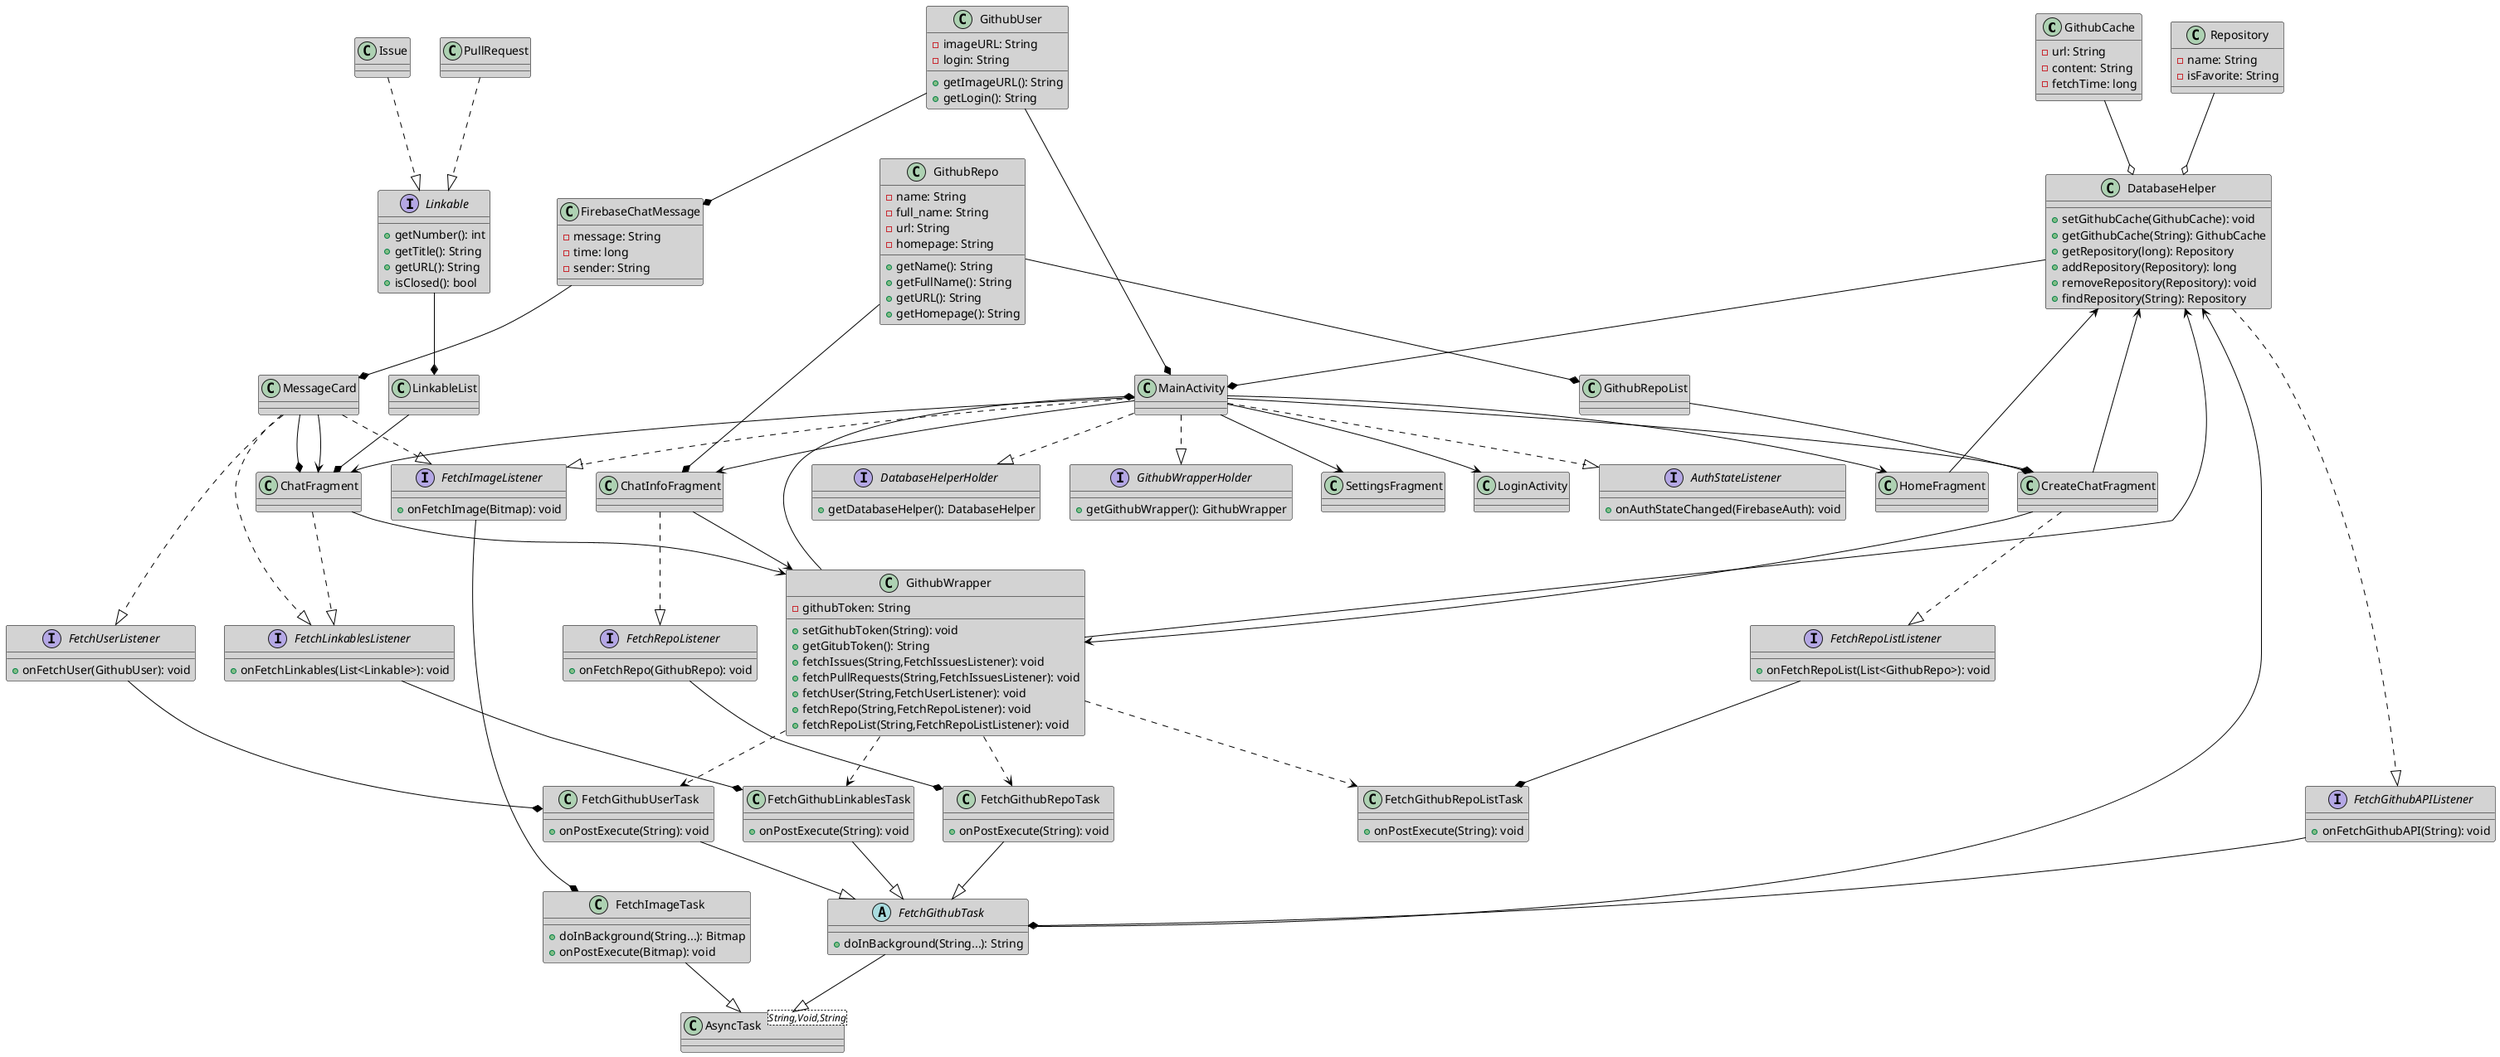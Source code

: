 @startuml Class Diagram

skinparam class {
    BackgroundColor LightGrey
    BorderColor Black
    ArrowColor Black
}

' database
class GithubCache {
    -url: String
    -content: String
    -fetchTime: long
}

class Repository {
    -name: String
    -isFavorite: String
}

class DatabaseHelper {
    +setGithubCache(GithubCache): void
    +getGithubCache(String): GithubCache
    +getRepository(long): Repository
    +addRepository(Repository): long
    +removeRepository(Repository): void
    +findRepository(String): Repository
}

interface DatabaseHelperHolder {
    +getDatabaseHelper(): DatabaseHelper
}

' firebase
class FirebaseChatMessage {
    -message: String
    -time: long
    -sender: String
}

' github
class GithubWrapper {
    -githubToken: String
    +setGithubToken(String): void
    +getGitubToken(): String
    +fetchIssues(String,FetchIssuesListener): void
    +fetchPullRequests(String,FetchIssuesListener): void
    +fetchUser(String,FetchUserListener): void
    +fetchRepo(String,FetchRepoListener): void
    +fetchRepoList(String,FetchRepoListListener): void
}

interface GithubWrapperHolder {
    +getGithubWrapper(): GithubWrapper
}

class GithubRepo {
    -name: String
    -full_name: String
    -url: String
    -homepage: String
    +getName(): String
    +getFullName(): String
    +getURL(): String
    +getHomepage(): String
}

interface FetchRepoListener {
    +onFetchRepo(GithubRepo): void
}

interface FetchRepoListListener {
    +onFetchRepoList(List<GithubRepo>): void
}

abstract FetchGithubTask {
    +doInBackground(String...): String
}

class FetchGithubRepoTask {
    +onPostExecute(String): void
}

class FetchGithubRepoListTask {
    +onPostExecute(String): void
}

class FetchGithubLinkablesTask {
    +onPostExecute(String): void
}

class FetchGithubUserTask {
    +onPostExecute(String): void
}

interface FetchGithubAPIListener {
    +onFetchGithubAPI(String): void
}

class AsyncTask<String,Void,String> {

}


class GithubUser {
    -imageURL: String
    -login: String
    +getImageURL(): String
    +getLogin(): String
}

interface FetchUserListener {
    +onFetchUser(GithubUser): void
}

interface Linkable {
    +getNumber(): int
    +getTitle(): String
    +getURL(): String
    +isClosed(): bool
}

class Issue {

}

class PullRequest {

}

interface FetchLinkablesListener {
    +onFetchLinkables(List<Linkable>): void
}


'Helpers

class FetchImageTask {
    +doInBackground(String...): Bitmap
    +onPostExecute(Bitmap): void
}

interface FetchImageListener {
    +onFetchImage(Bitmap): void
}



'UI

class MainActivity {

}

class HomeFragment {

}

class ChatFragment {

}

class ChatInfoFragment {

}

class CreateChatFragment {

}

class SettingsFragment {

}

class MessageCard {

}

class LoginActivity {

}

interface AuthStateListener {
    +onAuthStateChanged(FirebaseAuth): void
}

MainActivity --> ChatFragment
MainActivity --> LoginActivity
MainActivity --> CreateChatFragment
MainActivity --> ChatInfoFragment
MainActivity --> HomeFragment
MainActivity --> SettingsFragment
MainActivity ..|> FetchImageListener
MainActivity ..|> GithubWrapperHolder
MainActivity ..|> DatabaseHelperHolder
MainActivity ..|> AuthStateListener


FetchImageListener --* FetchImageTask

DatabaseHelper --* MainActivity
DatabaseHelper ..|> FetchGithubAPIListener

GithubWrapper --* MainActivity
GithubWrapper --> DatabaseHelper
GithubWrapper ..> FetchGithubUserTask
GithubWrapper ..> FetchGithubRepoTask
GithubWrapper ..> FetchGithubLinkablesTask
GithubWrapper ..> FetchGithubRepoListTask


GithubCache --o DatabaseHelper

Repository --o DatabaseHelper

Issue ..|> Linkable

Linkable --* LinkableList

LinkableList --* ChatFragment

PullRequest ..|> Linkable

GithubRepo --* ChatInfoFragment
GithubRepo --* GithubRepoList

GithubUser --* MainActivity

GithubUser --* FirebaseChatMessage

GithubRepoList --* CreateChatFragment

ChatFragment --> GithubWrapper
ChatFragment ..|> FetchLinkablesListener

FirebaseChatMessage --* MessageCard

ChatInfoFragment --> GithubWrapper
ChatInfoFragment ..|> FetchRepoListener


FetchGithubTask --|> AsyncTask
FetchGithubTask --> DatabaseHelper


CreateChatFragment --> GithubWrapper
CreateChatFragment --> DatabaseHelper
CreateChatFragment ..|> FetchRepoListListener

FetchGithubUserTask --|> FetchGithubTask

FetchGithubRepoTask --|> FetchGithubTask

FetchGithubLinkablesTask --|> FetchGithubTask

FetchRepoListener --* FetchGithubRepoTask

FetchUserListener --* FetchGithubUserTask

FetchRepoListListener --* FetchGithubRepoListTask

FetchLinkablesListener --* FetchGithubLinkablesTask

FetchGithubAPIListener --* FetchGithubTask

MessageCard --* ChatFragment
MessageCard --> ChatFragment
MessageCard ..|> FetchImageListener
MessageCard ..|> FetchUserListener
MessageCard ..|> FetchLinkablesListener

HomeFragment --> DatabaseHelper

FetchImageTask --|> AsyncTask

@enduml
